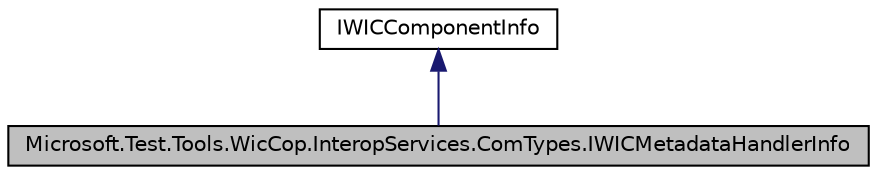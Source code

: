digraph G
{
  edge [fontname="Helvetica",fontsize="10",labelfontname="Helvetica",labelfontsize="10"];
  node [fontname="Helvetica",fontsize="10",shape=record];
  Node1 [label="Microsoft.Test.Tools.WicCop.InteropServices.ComTypes.IWICMetadataHandlerInfo",height=0.2,width=0.4,color="black", fillcolor="grey75", style="filled" fontcolor="black"];
  Node2 -> Node1 [dir="back",color="midnightblue",fontsize="10",style="solid",fontname="Helvetica"];
  Node2 [label="IWICComponentInfo",height=0.2,width=0.4,color="black", fillcolor="white", style="filled",URL="$interface_microsoft_1_1_test_1_1_tools_1_1_wic_cop_1_1_interop_services_1_1_com_types_1_1_i_w_i_c_component_info.html"];
}
